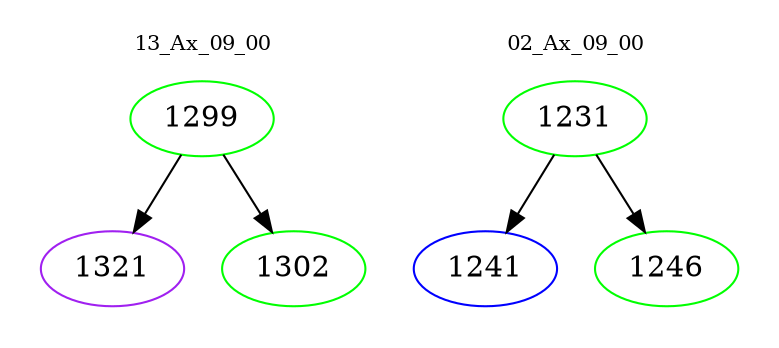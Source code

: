 digraph{
subgraph cluster_0 {
color = white
label = "13_Ax_09_00";
fontsize=10;
T0_1299 [label="1299", color="green"]
T0_1299 -> T0_1321 [color="black"]
T0_1321 [label="1321", color="purple"]
T0_1299 -> T0_1302 [color="black"]
T0_1302 [label="1302", color="green"]
}
subgraph cluster_1 {
color = white
label = "02_Ax_09_00";
fontsize=10;
T1_1231 [label="1231", color="green"]
T1_1231 -> T1_1241 [color="black"]
T1_1241 [label="1241", color="blue"]
T1_1231 -> T1_1246 [color="black"]
T1_1246 [label="1246", color="green"]
}
}
